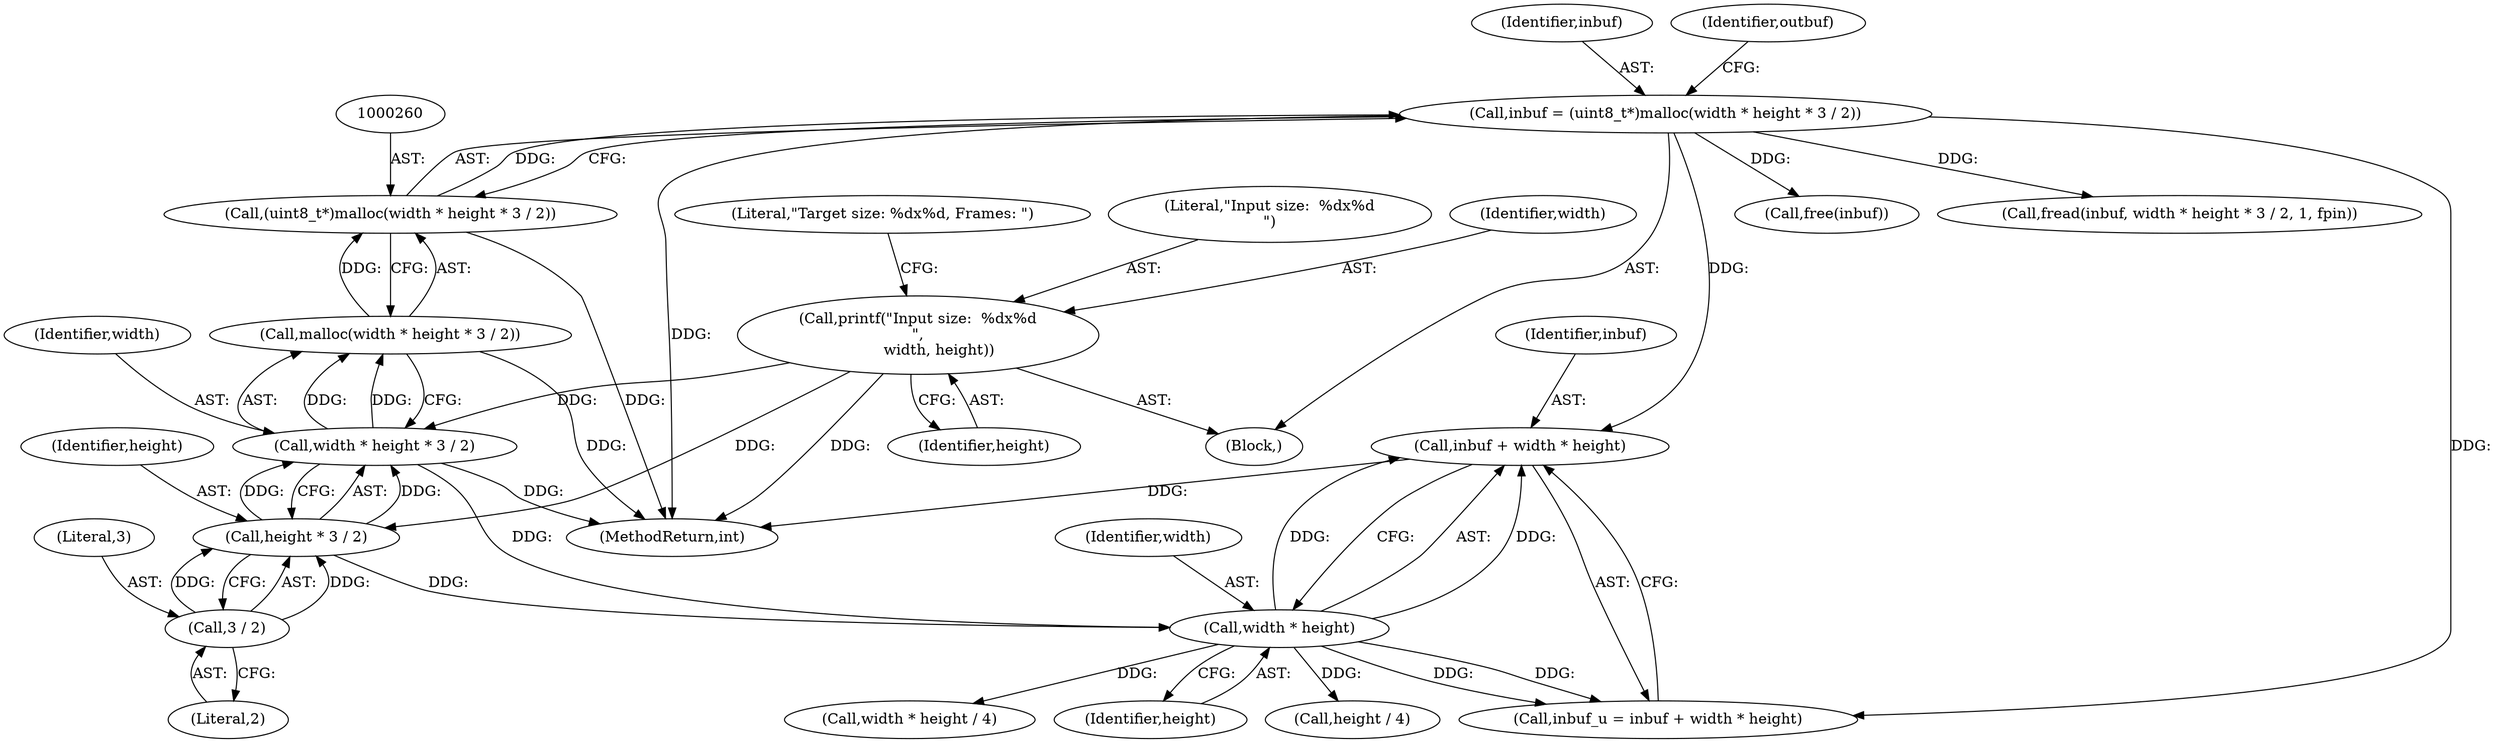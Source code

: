 digraph "0_Android_5a9753fca56f0eeb9f61e342b2fccffc364f9426_4@pointer" {
"1000283" [label="(Call,inbuf + width * height)"];
"1000257" [label="(Call,inbuf = (uint8_t*)malloc(width * height * 3 / 2))"];
"1000259" [label="(Call,(uint8_t*)malloc(width * height * 3 / 2))"];
"1000261" [label="(Call,malloc(width * height * 3 / 2))"];
"1000262" [label="(Call,width * height * 3 / 2)"];
"1000239" [label="(Call,printf(\"Input size:  %dx%d\n\",\n         width, height))"];
"1000264" [label="(Call,height * 3 / 2)"];
"1000266" [label="(Call,3 / 2)"];
"1000285" [label="(Call,width * height)"];
"1000239" [label="(Call,printf(\"Input size:  %dx%d\n\",\n         width, height))"];
"1000294" [label="(Call,height / 4)"];
"1000259" [label="(Call,(uint8_t*)malloc(width * height * 3 / 2))"];
"1000287" [label="(Identifier,height)"];
"1000242" [label="(Identifier,height)"];
"1000244" [label="(Literal,\"Target size: %dx%d, Frames: \")"];
"1000266" [label="(Call,3 / 2)"];
"1000258" [label="(Identifier,inbuf)"];
"1000261" [label="(Call,malloc(width * height * 3 / 2))"];
"1000263" [label="(Identifier,width)"];
"1000381" [label="(MethodReturn,int)"];
"1000240" [label="(Literal,\"Input size:  %dx%d\n\")"];
"1000262" [label="(Call,width * height * 3 / 2)"];
"1000270" [label="(Identifier,outbuf)"];
"1000241" [label="(Identifier,width)"];
"1000285" [label="(Call,width * height)"];
"1000375" [label="(Call,free(inbuf))"];
"1000267" [label="(Literal,3)"];
"1000264" [label="(Call,height * 3 / 2)"];
"1000257" [label="(Call,inbuf = (uint8_t*)malloc(width * height * 3 / 2))"];
"1000283" [label="(Call,inbuf + width * height)"];
"1000323" [label="(Call,fread(inbuf, width * height * 3 / 2, 1, fpin))"];
"1000103" [label="(Block,)"];
"1000292" [label="(Call,width * height / 4)"];
"1000281" [label="(Call,inbuf_u = inbuf + width * height)"];
"1000286" [label="(Identifier,width)"];
"1000265" [label="(Identifier,height)"];
"1000284" [label="(Identifier,inbuf)"];
"1000268" [label="(Literal,2)"];
"1000283" -> "1000281"  [label="AST: "];
"1000283" -> "1000285"  [label="CFG: "];
"1000284" -> "1000283"  [label="AST: "];
"1000285" -> "1000283"  [label="AST: "];
"1000281" -> "1000283"  [label="CFG: "];
"1000283" -> "1000381"  [label="DDG: "];
"1000257" -> "1000283"  [label="DDG: "];
"1000285" -> "1000283"  [label="DDG: "];
"1000285" -> "1000283"  [label="DDG: "];
"1000257" -> "1000103"  [label="AST: "];
"1000257" -> "1000259"  [label="CFG: "];
"1000258" -> "1000257"  [label="AST: "];
"1000259" -> "1000257"  [label="AST: "];
"1000270" -> "1000257"  [label="CFG: "];
"1000257" -> "1000381"  [label="DDG: "];
"1000259" -> "1000257"  [label="DDG: "];
"1000257" -> "1000281"  [label="DDG: "];
"1000257" -> "1000323"  [label="DDG: "];
"1000257" -> "1000375"  [label="DDG: "];
"1000259" -> "1000261"  [label="CFG: "];
"1000260" -> "1000259"  [label="AST: "];
"1000261" -> "1000259"  [label="AST: "];
"1000259" -> "1000381"  [label="DDG: "];
"1000261" -> "1000259"  [label="DDG: "];
"1000261" -> "1000262"  [label="CFG: "];
"1000262" -> "1000261"  [label="AST: "];
"1000261" -> "1000381"  [label="DDG: "];
"1000262" -> "1000261"  [label="DDG: "];
"1000262" -> "1000261"  [label="DDG: "];
"1000262" -> "1000264"  [label="CFG: "];
"1000263" -> "1000262"  [label="AST: "];
"1000264" -> "1000262"  [label="AST: "];
"1000262" -> "1000381"  [label="DDG: "];
"1000239" -> "1000262"  [label="DDG: "];
"1000264" -> "1000262"  [label="DDG: "];
"1000264" -> "1000262"  [label="DDG: "];
"1000262" -> "1000285"  [label="DDG: "];
"1000239" -> "1000103"  [label="AST: "];
"1000239" -> "1000242"  [label="CFG: "];
"1000240" -> "1000239"  [label="AST: "];
"1000241" -> "1000239"  [label="AST: "];
"1000242" -> "1000239"  [label="AST: "];
"1000244" -> "1000239"  [label="CFG: "];
"1000239" -> "1000381"  [label="DDG: "];
"1000239" -> "1000264"  [label="DDG: "];
"1000264" -> "1000266"  [label="CFG: "];
"1000265" -> "1000264"  [label="AST: "];
"1000266" -> "1000264"  [label="AST: "];
"1000266" -> "1000264"  [label="DDG: "];
"1000266" -> "1000264"  [label="DDG: "];
"1000264" -> "1000285"  [label="DDG: "];
"1000266" -> "1000268"  [label="CFG: "];
"1000267" -> "1000266"  [label="AST: "];
"1000268" -> "1000266"  [label="AST: "];
"1000285" -> "1000287"  [label="CFG: "];
"1000286" -> "1000285"  [label="AST: "];
"1000287" -> "1000285"  [label="AST: "];
"1000285" -> "1000281"  [label="DDG: "];
"1000285" -> "1000281"  [label="DDG: "];
"1000285" -> "1000292"  [label="DDG: "];
"1000285" -> "1000294"  [label="DDG: "];
}
